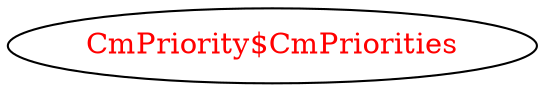 digraph dependencyGraph {
 concentrate=true;
 ranksep="2.0";
 rankdir="LR"; 
 splines="ortho";
"CmPriority$CmPriorities" [fontcolor="red"];
}
